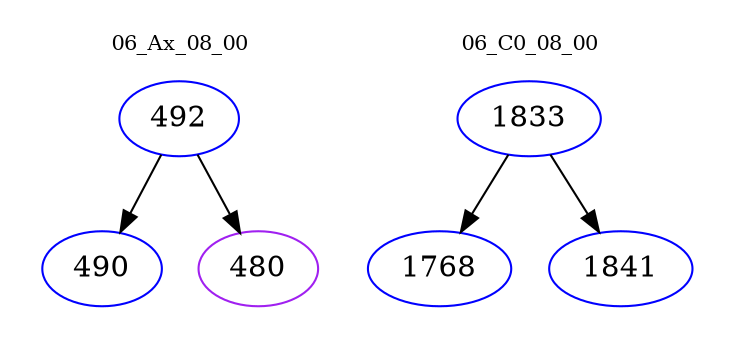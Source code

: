 digraph{
subgraph cluster_0 {
color = white
label = "06_Ax_08_00";
fontsize=10;
T0_492 [label="492", color="blue"]
T0_492 -> T0_490 [color="black"]
T0_490 [label="490", color="blue"]
T0_492 -> T0_480 [color="black"]
T0_480 [label="480", color="purple"]
}
subgraph cluster_1 {
color = white
label = "06_C0_08_00";
fontsize=10;
T1_1833 [label="1833", color="blue"]
T1_1833 -> T1_1768 [color="black"]
T1_1768 [label="1768", color="blue"]
T1_1833 -> T1_1841 [color="black"]
T1_1841 [label="1841", color="blue"]
}
}
